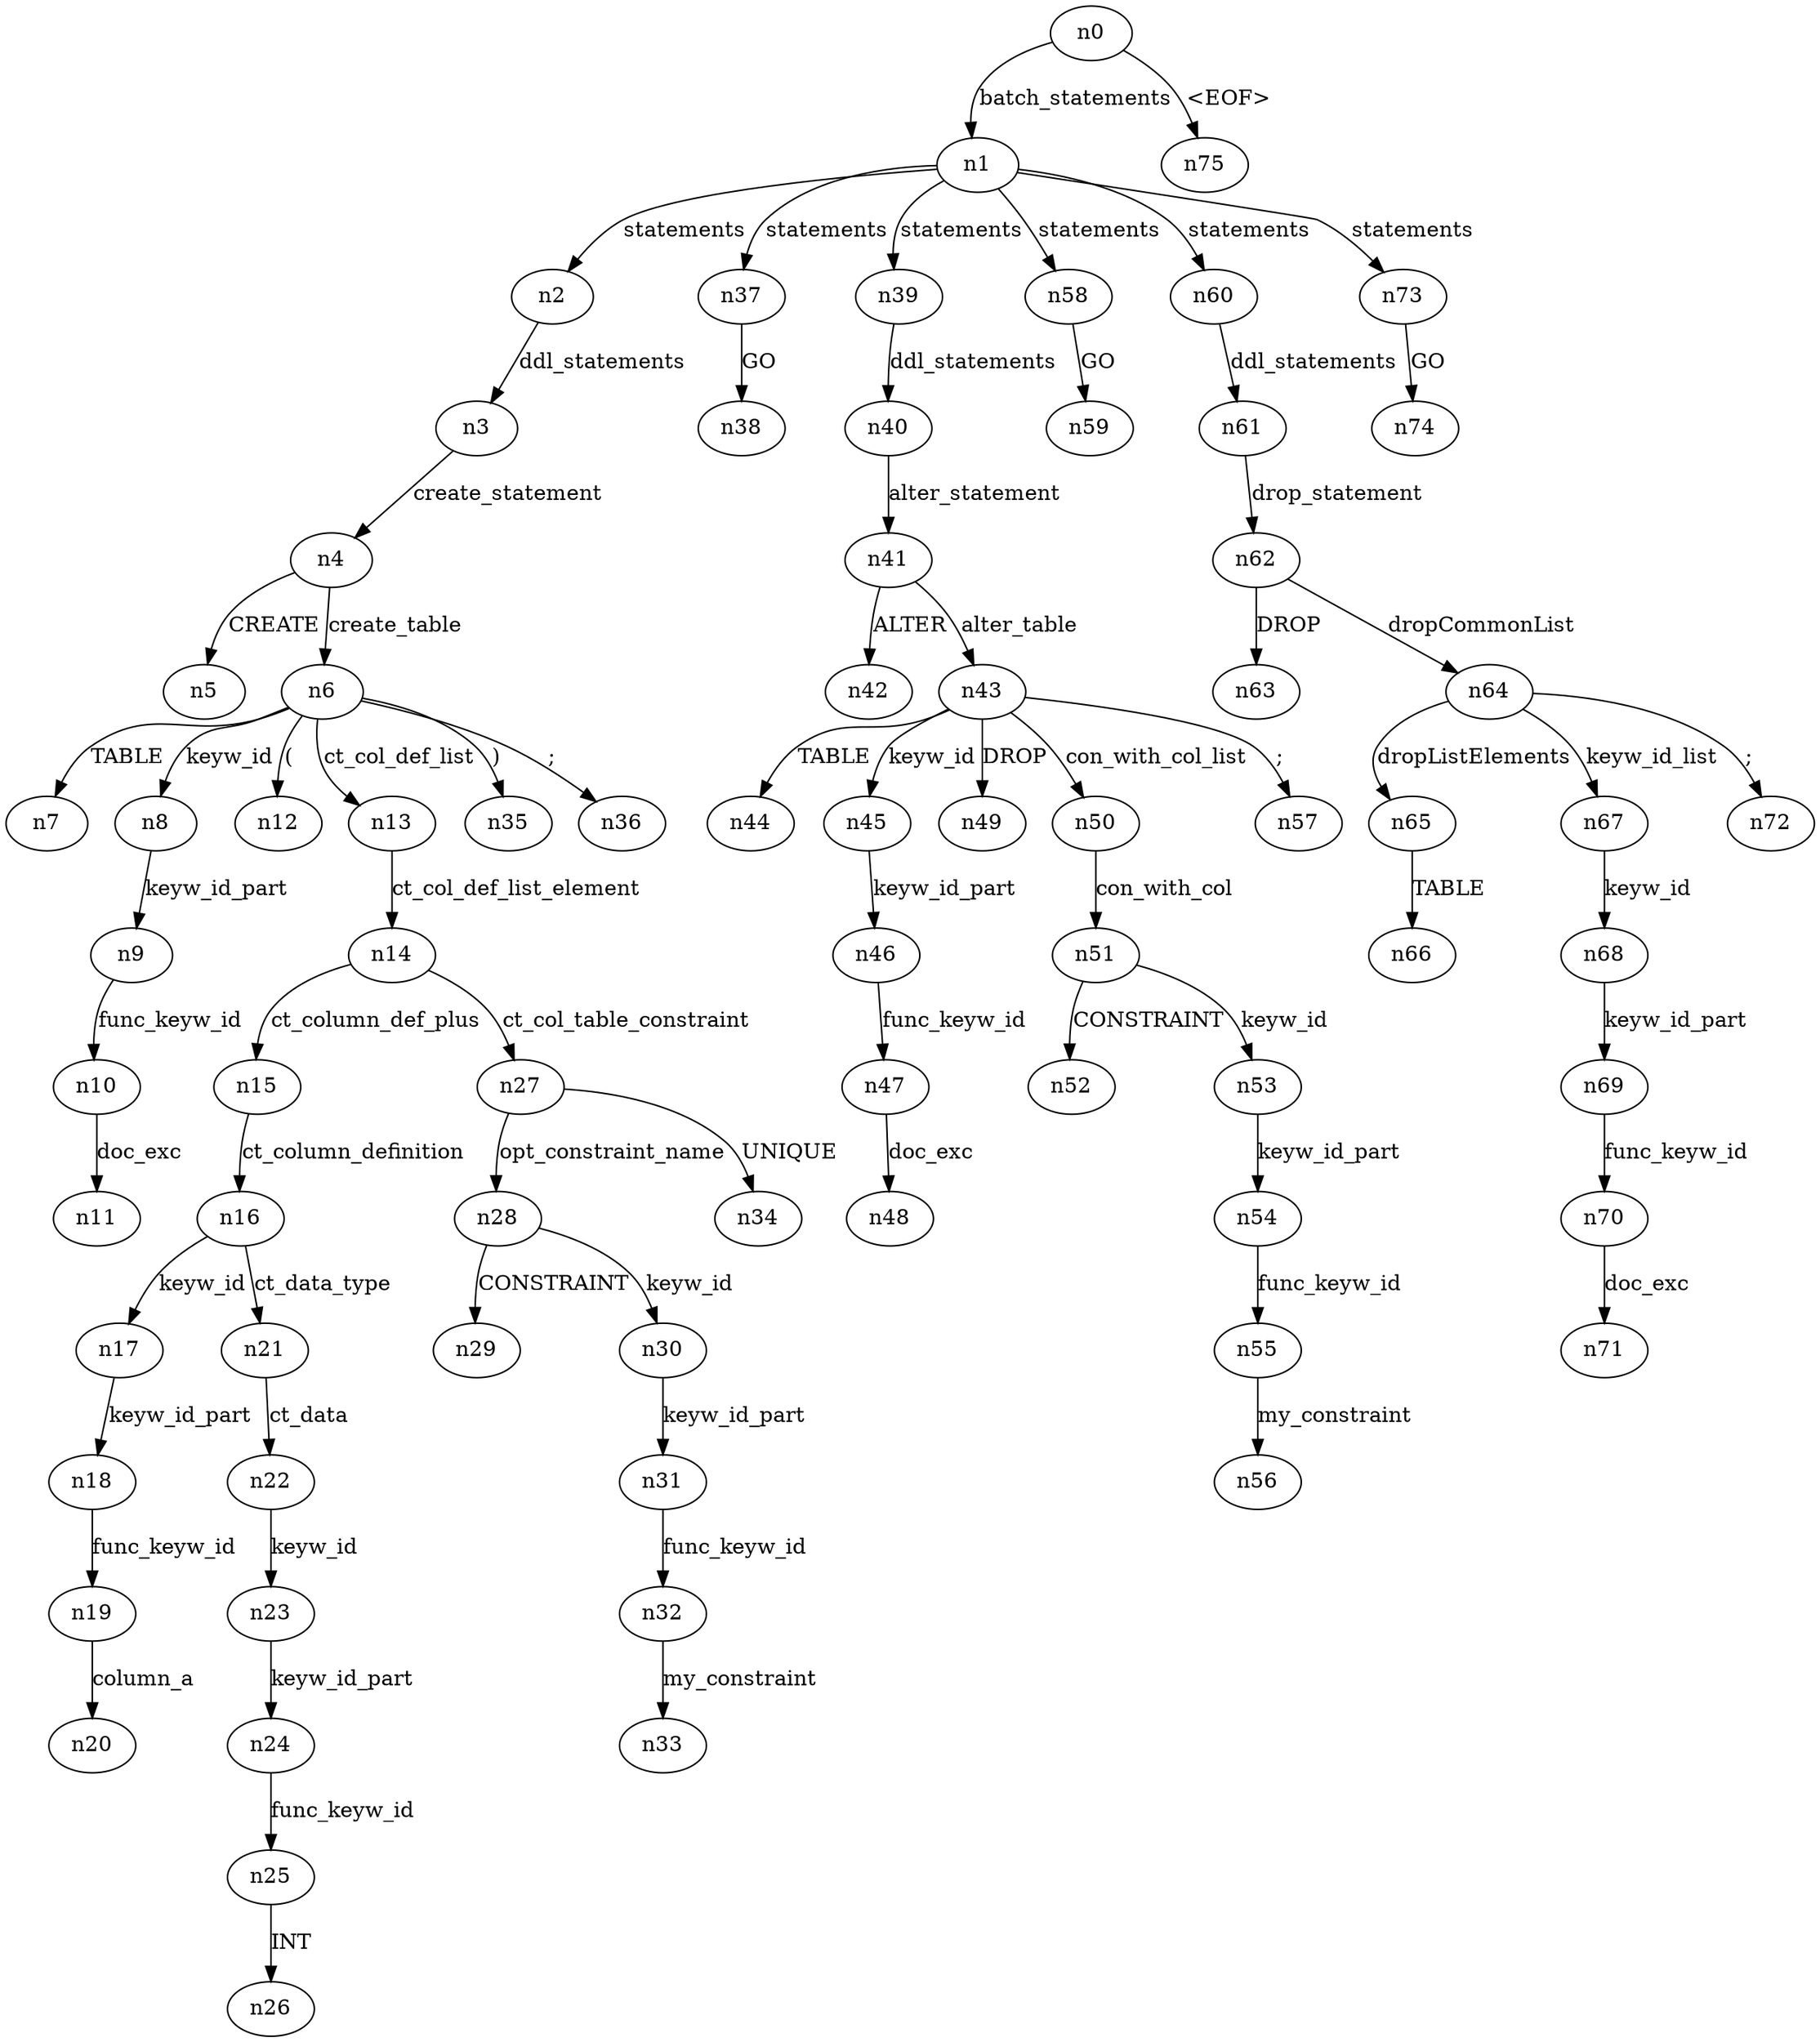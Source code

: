 digraph ParseTree {
  n0 -> n1 [label="batch_statements"];
  n1 -> n2 [label="statements"];
  n2 -> n3 [label="ddl_statements"];
  n3 -> n4 [label="create_statement"];
  n4 -> n5 [label="CREATE"];
  n4 -> n6 [label="create_table"];
  n6 -> n7 [label="TABLE"];
  n6 -> n8 [label="keyw_id"];
  n8 -> n9 [label="keyw_id_part"];
  n9 -> n10 [label="func_keyw_id"];
  n10 -> n11 [label="doc_exc"];
  n6 -> n12 [label="("];
  n6 -> n13 [label="ct_col_def_list"];
  n13 -> n14 [label="ct_col_def_list_element"];
  n14 -> n15 [label="ct_column_def_plus"];
  n15 -> n16 [label="ct_column_definition"];
  n16 -> n17 [label="keyw_id"];
  n17 -> n18 [label="keyw_id_part"];
  n18 -> n19 [label="func_keyw_id"];
  n19 -> n20 [label="column_a"];
  n16 -> n21 [label="ct_data_type"];
  n21 -> n22 [label="ct_data"];
  n22 -> n23 [label="keyw_id"];
  n23 -> n24 [label="keyw_id_part"];
  n24 -> n25 [label="func_keyw_id"];
  n25 -> n26 [label="INT"];
  n14 -> n27 [label="ct_col_table_constraint"];
  n27 -> n28 [label="opt_constraint_name"];
  n28 -> n29 [label="CONSTRAINT"];
  n28 -> n30 [label="keyw_id"];
  n30 -> n31 [label="keyw_id_part"];
  n31 -> n32 [label="func_keyw_id"];
  n32 -> n33 [label="my_constraint"];
  n27 -> n34 [label="UNIQUE"];
  n6 -> n35 [label=")"];
  n6 -> n36 [label=";"];
  n1 -> n37 [label="statements"];
  n37 -> n38 [label="GO"];
  n1 -> n39 [label="statements"];
  n39 -> n40 [label="ddl_statements"];
  n40 -> n41 [label="alter_statement"];
  n41 -> n42 [label="ALTER"];
  n41 -> n43 [label="alter_table"];
  n43 -> n44 [label="TABLE"];
  n43 -> n45 [label="keyw_id"];
  n45 -> n46 [label="keyw_id_part"];
  n46 -> n47 [label="func_keyw_id"];
  n47 -> n48 [label="doc_exc"];
  n43 -> n49 [label="DROP"];
  n43 -> n50 [label="con_with_col_list"];
  n50 -> n51 [label="con_with_col"];
  n51 -> n52 [label="CONSTRAINT"];
  n51 -> n53 [label="keyw_id"];
  n53 -> n54 [label="keyw_id_part"];
  n54 -> n55 [label="func_keyw_id"];
  n55 -> n56 [label="my_constraint"];
  n43 -> n57 [label=";"];
  n1 -> n58 [label="statements"];
  n58 -> n59 [label="GO"];
  n1 -> n60 [label="statements"];
  n60 -> n61 [label="ddl_statements"];
  n61 -> n62 [label="drop_statement"];
  n62 -> n63 [label="DROP"];
  n62 -> n64 [label="dropCommonList"];
  n64 -> n65 [label="dropListElements"];
  n65 -> n66 [label="TABLE"];
  n64 -> n67 [label="keyw_id_list"];
  n67 -> n68 [label="keyw_id"];
  n68 -> n69 [label="keyw_id_part"];
  n69 -> n70 [label="func_keyw_id"];
  n70 -> n71 [label="doc_exc"];
  n64 -> n72 [label=";"];
  n1 -> n73 [label="statements"];
  n73 -> n74 [label="GO"];
  n0 -> n75 [label="<EOF>"];
}